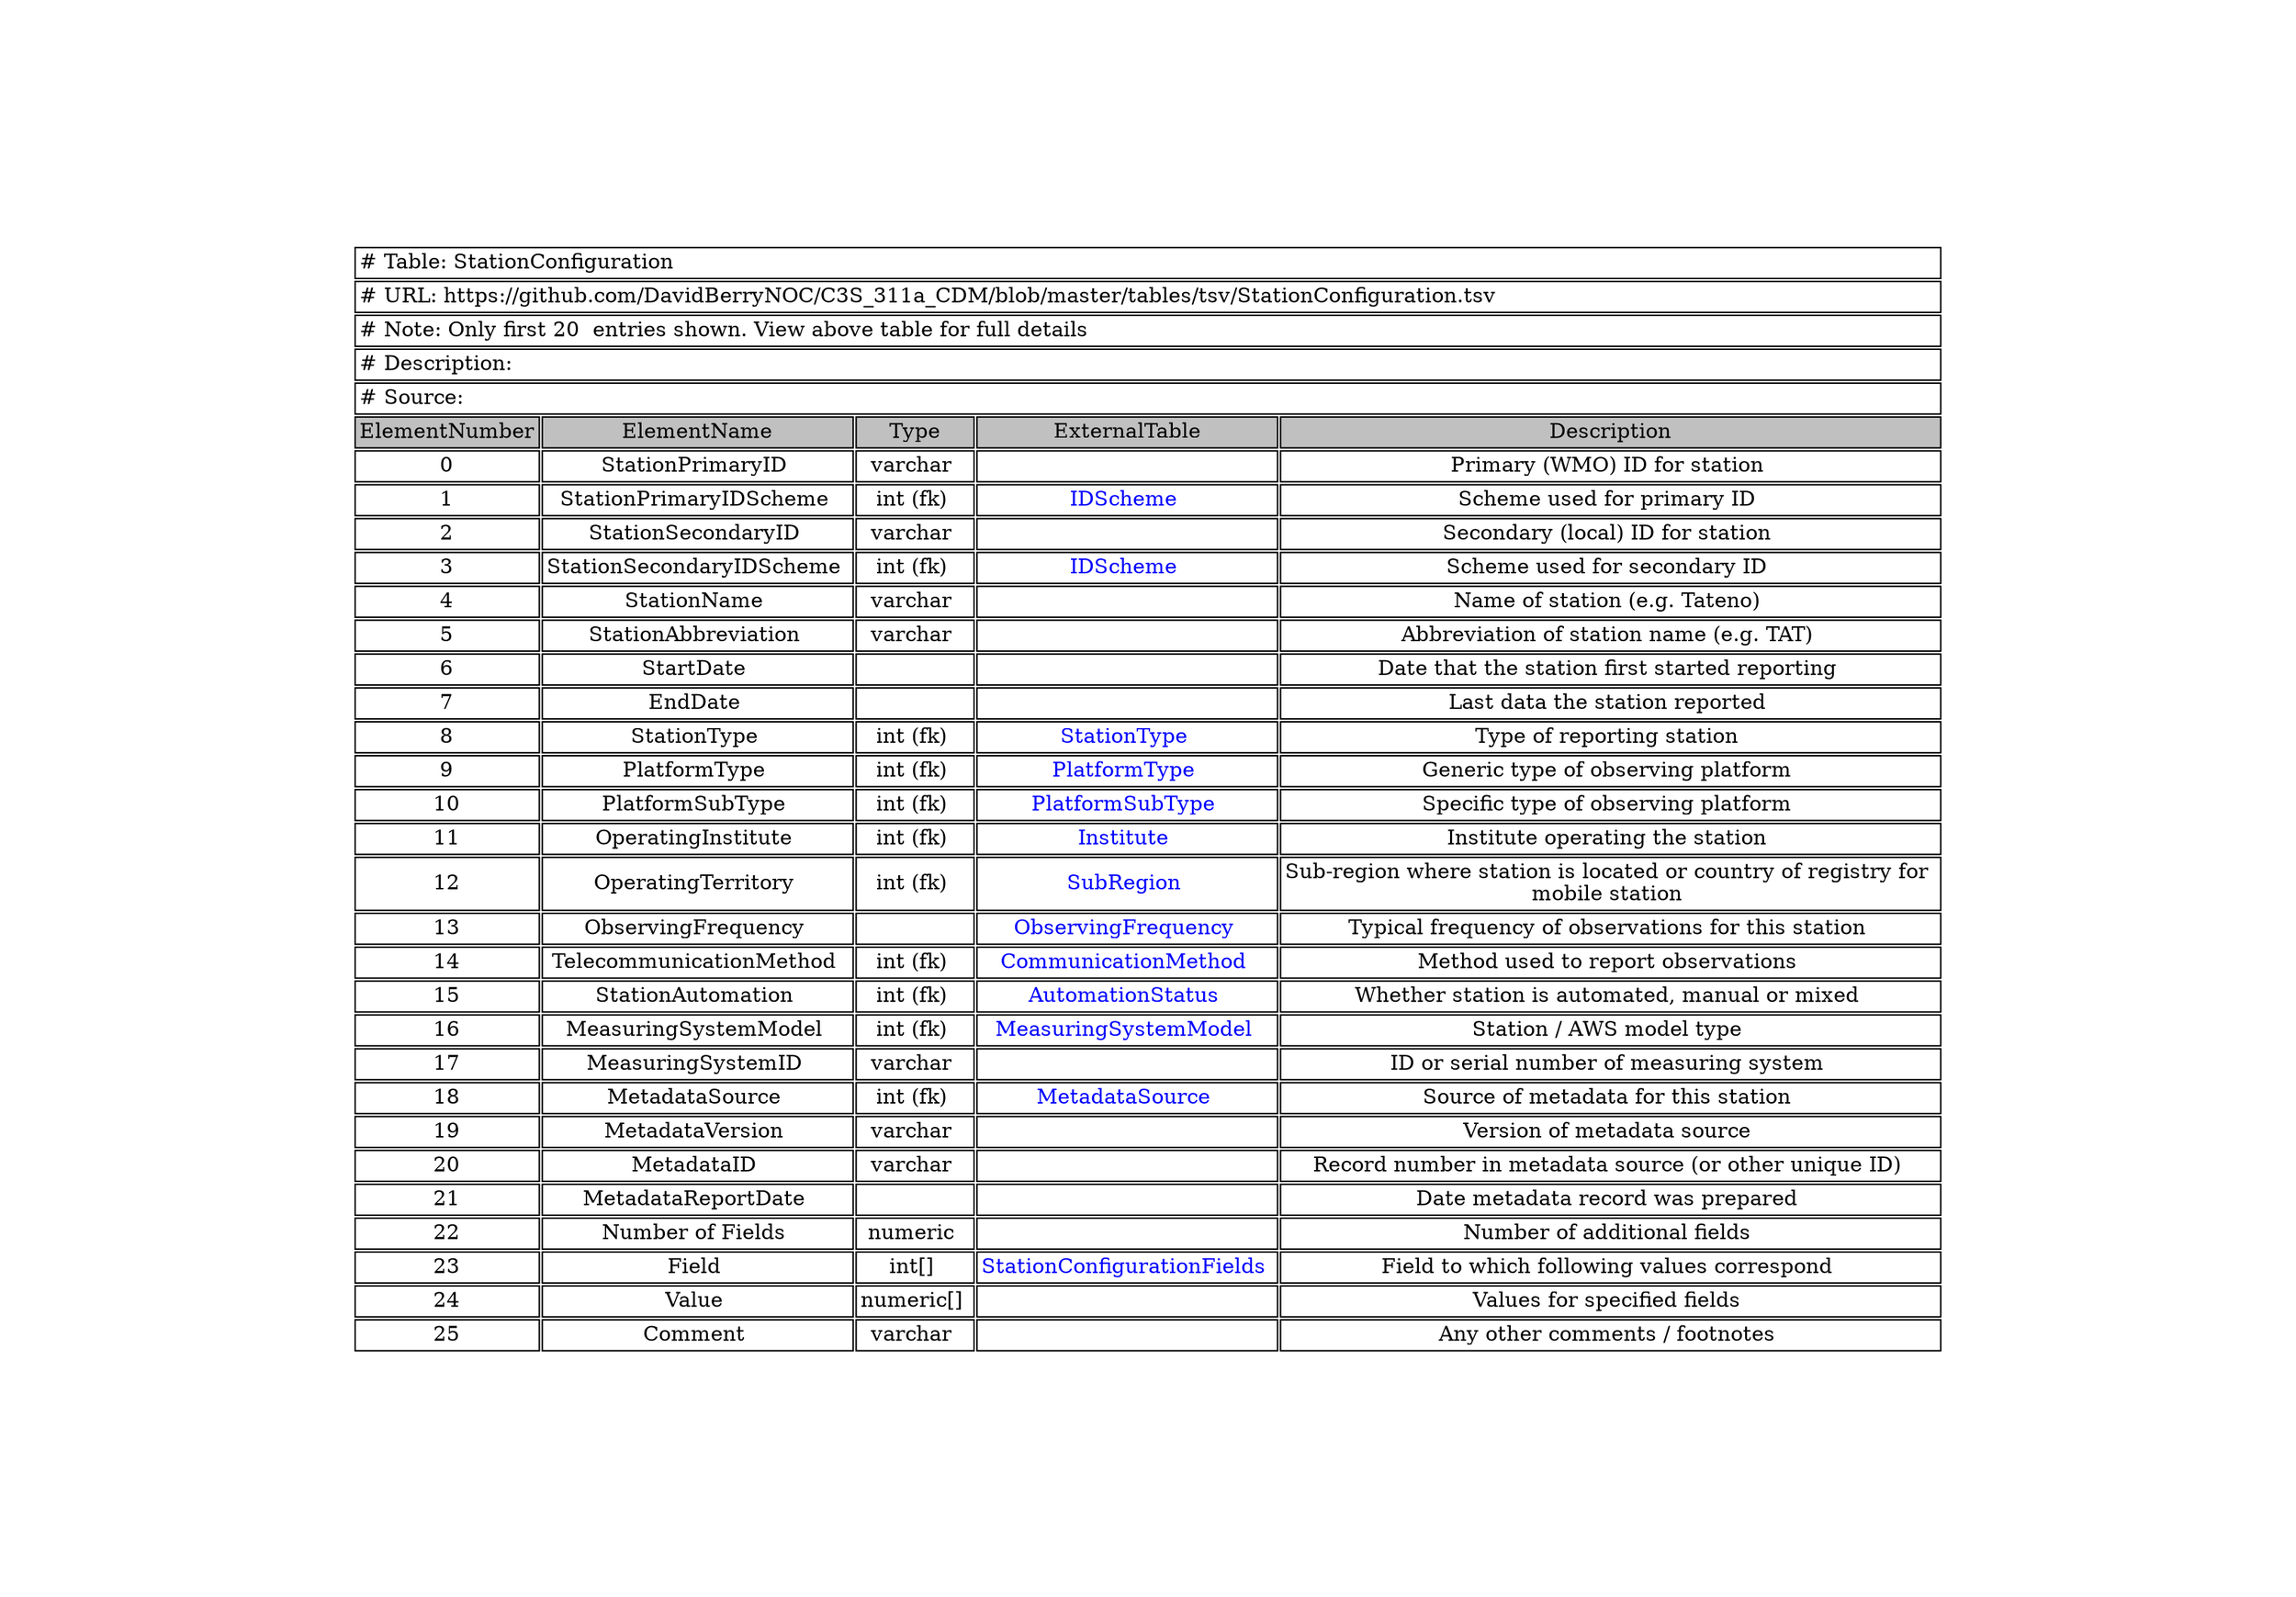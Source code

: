 digraph StationConfiguration {
node [color=white]
StationConfiguration [label=<<TABLE BORDER="0" CELLBORDER="1" CELLSPACING="2" COLOR="BLACK">
<TR><TD COLSPAN="5" ALIGN="left" PORT="head"># Table: StationConfiguration</TD></TR>
<TR><TD COLSPAN="5" ALIGN="left"># URL: https://github.com/DavidBerryNOC/C3S_311a_CDM/blob/master/tables/tsv/StationConfiguration.tsv</TD></TR>
<TR><TD COLSPAN="5" ALIGN="left"># Note: Only first 20  entries shown. View above table for full details</TD></TR>
<TR><TD ALIGN="left" COLSPAN="5"># Description:</TD></TR>
<TR><TD ALIGN="left" COLSPAN="5"># Source: </TD></TR>
<TR><TD BGCOLOR="GRAY">ElementNumber</TD><TD BGCOLOR="GRAY">ElementName</TD><TD BGCOLOR="GRAY">Type</TD><TD BGCOLOR="GRAY">ExternalTable</TD><TD BGCOLOR="GRAY">Description</TD></TR>
<TR><TD PORT="StationPrimaryIDL">0</TD><TD>StationPrimaryID </TD><TD>varchar </TD><TD></TD><TD PORT="StationPrimaryIDR">Primary (WMO) ID for station </TD></TR>
<TR><TD PORT="StationPrimaryIDSchemeL">1</TD><TD>StationPrimaryIDScheme </TD><TD>int (fk) </TD><TD HREF="https://github.com/DavidBerryNOC/C3S_311a_CDM/blob/master/tables/tsv/IDScheme.tsv"><FONT color="blue">IDScheme </FONT></TD><TD PORT="StationPrimaryIDSchemeR">Scheme used for primary ID </TD></TR>
<TR><TD PORT="StationSecondaryIDL">2</TD><TD>StationSecondaryID </TD><TD>varchar </TD><TD></TD><TD PORT="StationSecondaryIDR">Secondary (local) ID for station </TD></TR>
<TR><TD PORT="StationSecondaryIDSchemeL">3</TD><TD>StationSecondaryIDScheme </TD><TD>int (fk) </TD><TD HREF="https://github.com/DavidBerryNOC/C3S_311a_CDM/blob/master/tables/tsv/IDScheme.tsv"><FONT color="blue">IDScheme </FONT></TD><TD PORT="StationSecondaryIDSchemeR">Scheme used for secondary ID </TD></TR>
<TR><TD PORT="StationNameL">4</TD><TD>StationName </TD><TD>varchar </TD><TD></TD><TD PORT="StationNameR">Name of station (e.g. Tateno) </TD></TR>
<TR><TD PORT="StationAbbreviationL">5</TD><TD>StationAbbreviation </TD><TD>varchar </TD><TD></TD><TD PORT="StationAbbreviationR">Abbreviation of station name (e.g. TAT) </TD></TR>
<TR><TD PORT="StartDateL">6</TD><TD>StartDate </TD><TD></TD><TD></TD><TD PORT="StartDateR">Date that the station first started reporting </TD></TR>
<TR><TD PORT="EndDateL">7</TD><TD>EndDate </TD><TD></TD><TD></TD><TD PORT="EndDateR">Last data the station reported </TD></TR>
<TR><TD PORT="StationTypeL">8</TD><TD>StationType </TD><TD>int (fk) </TD><TD HREF="https://github.com/DavidBerryNOC/C3S_311a_CDM/blob/master/tables/tsv/StationType.tsv"><FONT color="blue">StationType </FONT></TD><TD PORT="StationTypeR">Type of reporting station </TD></TR>
<TR><TD PORT="PlatformTypeL">9</TD><TD>PlatformType </TD><TD>int (fk) </TD><TD HREF="https://github.com/DavidBerryNOC/C3S_311a_CDM/blob/master/tables/tsv/PlatformType.tsv"><FONT color="blue">PlatformType </FONT></TD><TD PORT="PlatformTypeR">Generic type of observing platform </TD></TR>
<TR><TD PORT="PlatformSubTypeL">10</TD><TD>PlatformSubType </TD><TD>int (fk) </TD><TD HREF="https://github.com/DavidBerryNOC/C3S_311a_CDM/blob/master/tables/tsv/PlatformSubType.tsv"><FONT color="blue">PlatformSubType </FONT></TD><TD PORT="PlatformSubTypeR">Specific type of observing platform </TD></TR>
<TR><TD PORT="OperatingInstituteL">11</TD><TD>OperatingInstitute </TD><TD>int (fk) </TD><TD HREF="https://github.com/DavidBerryNOC/C3S_311a_CDM/blob/master/tables/tsv/Institute.tsv"><FONT color="blue">Institute </FONT></TD><TD PORT="OperatingInstituteR">Institute operating the station </TD></TR>
<TR><TD PORT="OperatingTerritoryL">12</TD><TD>OperatingTerritory </TD><TD>int (fk) </TD><TD HREF="https://github.com/DavidBerryNOC/C3S_311a_CDM/blob/master/tables/tsv/SubRegion.tsv"><FONT color="blue">SubRegion </FONT></TD><TD PORT="OperatingTerritoryR">Sub-region where station is located or country of registry for <BR/>mobile station </TD></TR>
<TR><TD PORT="ObservingFrequencyL">13</TD><TD>ObservingFrequency </TD><TD></TD><TD HREF="https://github.com/DavidBerryNOC/C3S_311a_CDM/blob/master/tables/tsv/ObservingFrequency.tsv"><FONT color="blue">ObservingFrequency </FONT></TD><TD PORT="ObservingFrequencyR">Typical frequency of observations for this station </TD></TR>
<TR><TD PORT="TelecommunicationMethodL">14</TD><TD>TelecommunicationMethod </TD><TD>int (fk) </TD><TD HREF="https://github.com/DavidBerryNOC/C3S_311a_CDM/blob/master/tables/tsv/CommunicationMethod.tsv"><FONT color="blue">CommunicationMethod </FONT></TD><TD PORT="TelecommunicationMethodR">Method used to report observations </TD></TR>
<TR><TD PORT="StationAutomationL">15</TD><TD>StationAutomation </TD><TD>int (fk) </TD><TD HREF="https://github.com/DavidBerryNOC/C3S_311a_CDM/blob/master/tables/tsv/AutomationStatus.tsv"><FONT color="blue">AutomationStatus </FONT></TD><TD PORT="StationAutomationR">Whether station is automated, manual or mixed </TD></TR>
<TR><TD PORT="MeasuringSystemModelL">16</TD><TD>MeasuringSystemModel </TD><TD>int (fk) </TD><TD HREF="https://github.com/DavidBerryNOC/C3S_311a_CDM/blob/master/tables/tsv/MeasuringSystemModel.tsv"><FONT color="blue">MeasuringSystemModel </FONT></TD><TD PORT="MeasuringSystemModelR">Station / AWS model type </TD></TR>
<TR><TD PORT="MeasuringSystemIDL">17</TD><TD>MeasuringSystemID </TD><TD>varchar </TD><TD></TD><TD PORT="MeasuringSystemIDR">ID or serial number of measuring system </TD></TR>
<TR><TD PORT="MetadataSourceL">18</TD><TD>MetadataSource </TD><TD>int (fk) </TD><TD HREF="https://github.com/DavidBerryNOC/C3S_311a_CDM/blob/master/tables/tsv/MetadataSource.tsv"><FONT color="blue">MetadataSource </FONT></TD><TD PORT="MetadataSourceR">Source of metadata for this station </TD></TR>
<TR><TD PORT="MetadataVersionL">19</TD><TD>MetadataVersion </TD><TD>varchar </TD><TD></TD><TD PORT="MetadataVersionR">Version of metadata source </TD></TR>
<TR><TD PORT="MetadataIDL">20</TD><TD>MetadataID </TD><TD>varchar </TD><TD></TD><TD PORT="MetadataIDR">Record number in metadata source (or other unique ID) </TD></TR>
<TR><TD PORT="MetadataReportDateL">21</TD><TD>MetadataReportDate </TD><TD></TD><TD></TD><TD PORT="MetadataReportDateR">Date metadata record was prepared </TD></TR>
<TR><TD PORT="Number of FieldsL">22</TD><TD>Number of Fields </TD><TD>numeric </TD><TD></TD><TD PORT="Number of FieldsR">Number of additional fields </TD></TR>
<TR><TD PORT="FieldL">23</TD><TD>Field </TD><TD>int[] </TD><TD HREF="https://github.com/DavidBerryNOC/C3S_311a_CDM/blob/master/tables/tsv/StationConfigurationFields.tsv"><FONT color="blue">StationConfigurationFields </FONT></TD><TD PORT="FieldR">Field to which following values correspond </TD></TR>
<TR><TD PORT="ValueL">24</TD><TD>Value </TD><TD>numeric[] </TD><TD></TD><TD PORT="ValueR">Values for specified fields </TD></TR>
<TR><TD PORT="CommentL">25</TD><TD>Comment </TD><TD>varchar </TD><TD></TD><TD PORT="CommentR">Any other comments / footnotes </TD></TR>
</TABLE>>];
}
